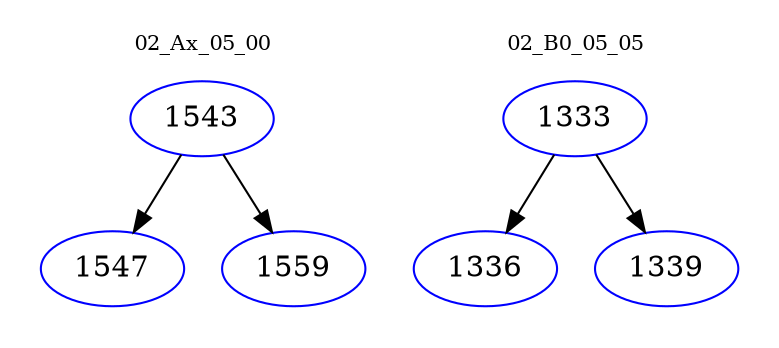 digraph{
subgraph cluster_0 {
color = white
label = "02_Ax_05_00";
fontsize=10;
T0_1543 [label="1543", color="blue"]
T0_1543 -> T0_1547 [color="black"]
T0_1547 [label="1547", color="blue"]
T0_1543 -> T0_1559 [color="black"]
T0_1559 [label="1559", color="blue"]
}
subgraph cluster_1 {
color = white
label = "02_B0_05_05";
fontsize=10;
T1_1333 [label="1333", color="blue"]
T1_1333 -> T1_1336 [color="black"]
T1_1336 [label="1336", color="blue"]
T1_1333 -> T1_1339 [color="black"]
T1_1339 [label="1339", color="blue"]
}
}
